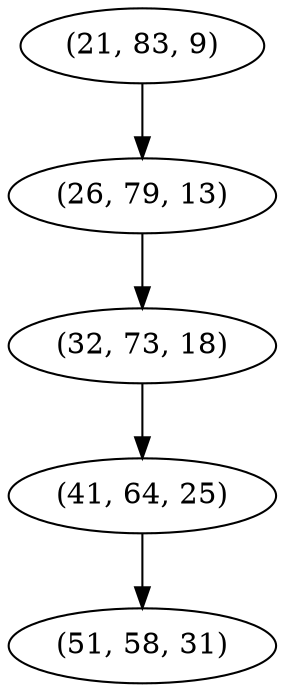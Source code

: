 digraph tree {
    "(21, 83, 9)";
    "(26, 79, 13)";
    "(32, 73, 18)";
    "(41, 64, 25)";
    "(51, 58, 31)";
    "(21, 83, 9)" -> "(26, 79, 13)";
    "(26, 79, 13)" -> "(32, 73, 18)";
    "(32, 73, 18)" -> "(41, 64, 25)";
    "(41, 64, 25)" -> "(51, 58, 31)";
}
